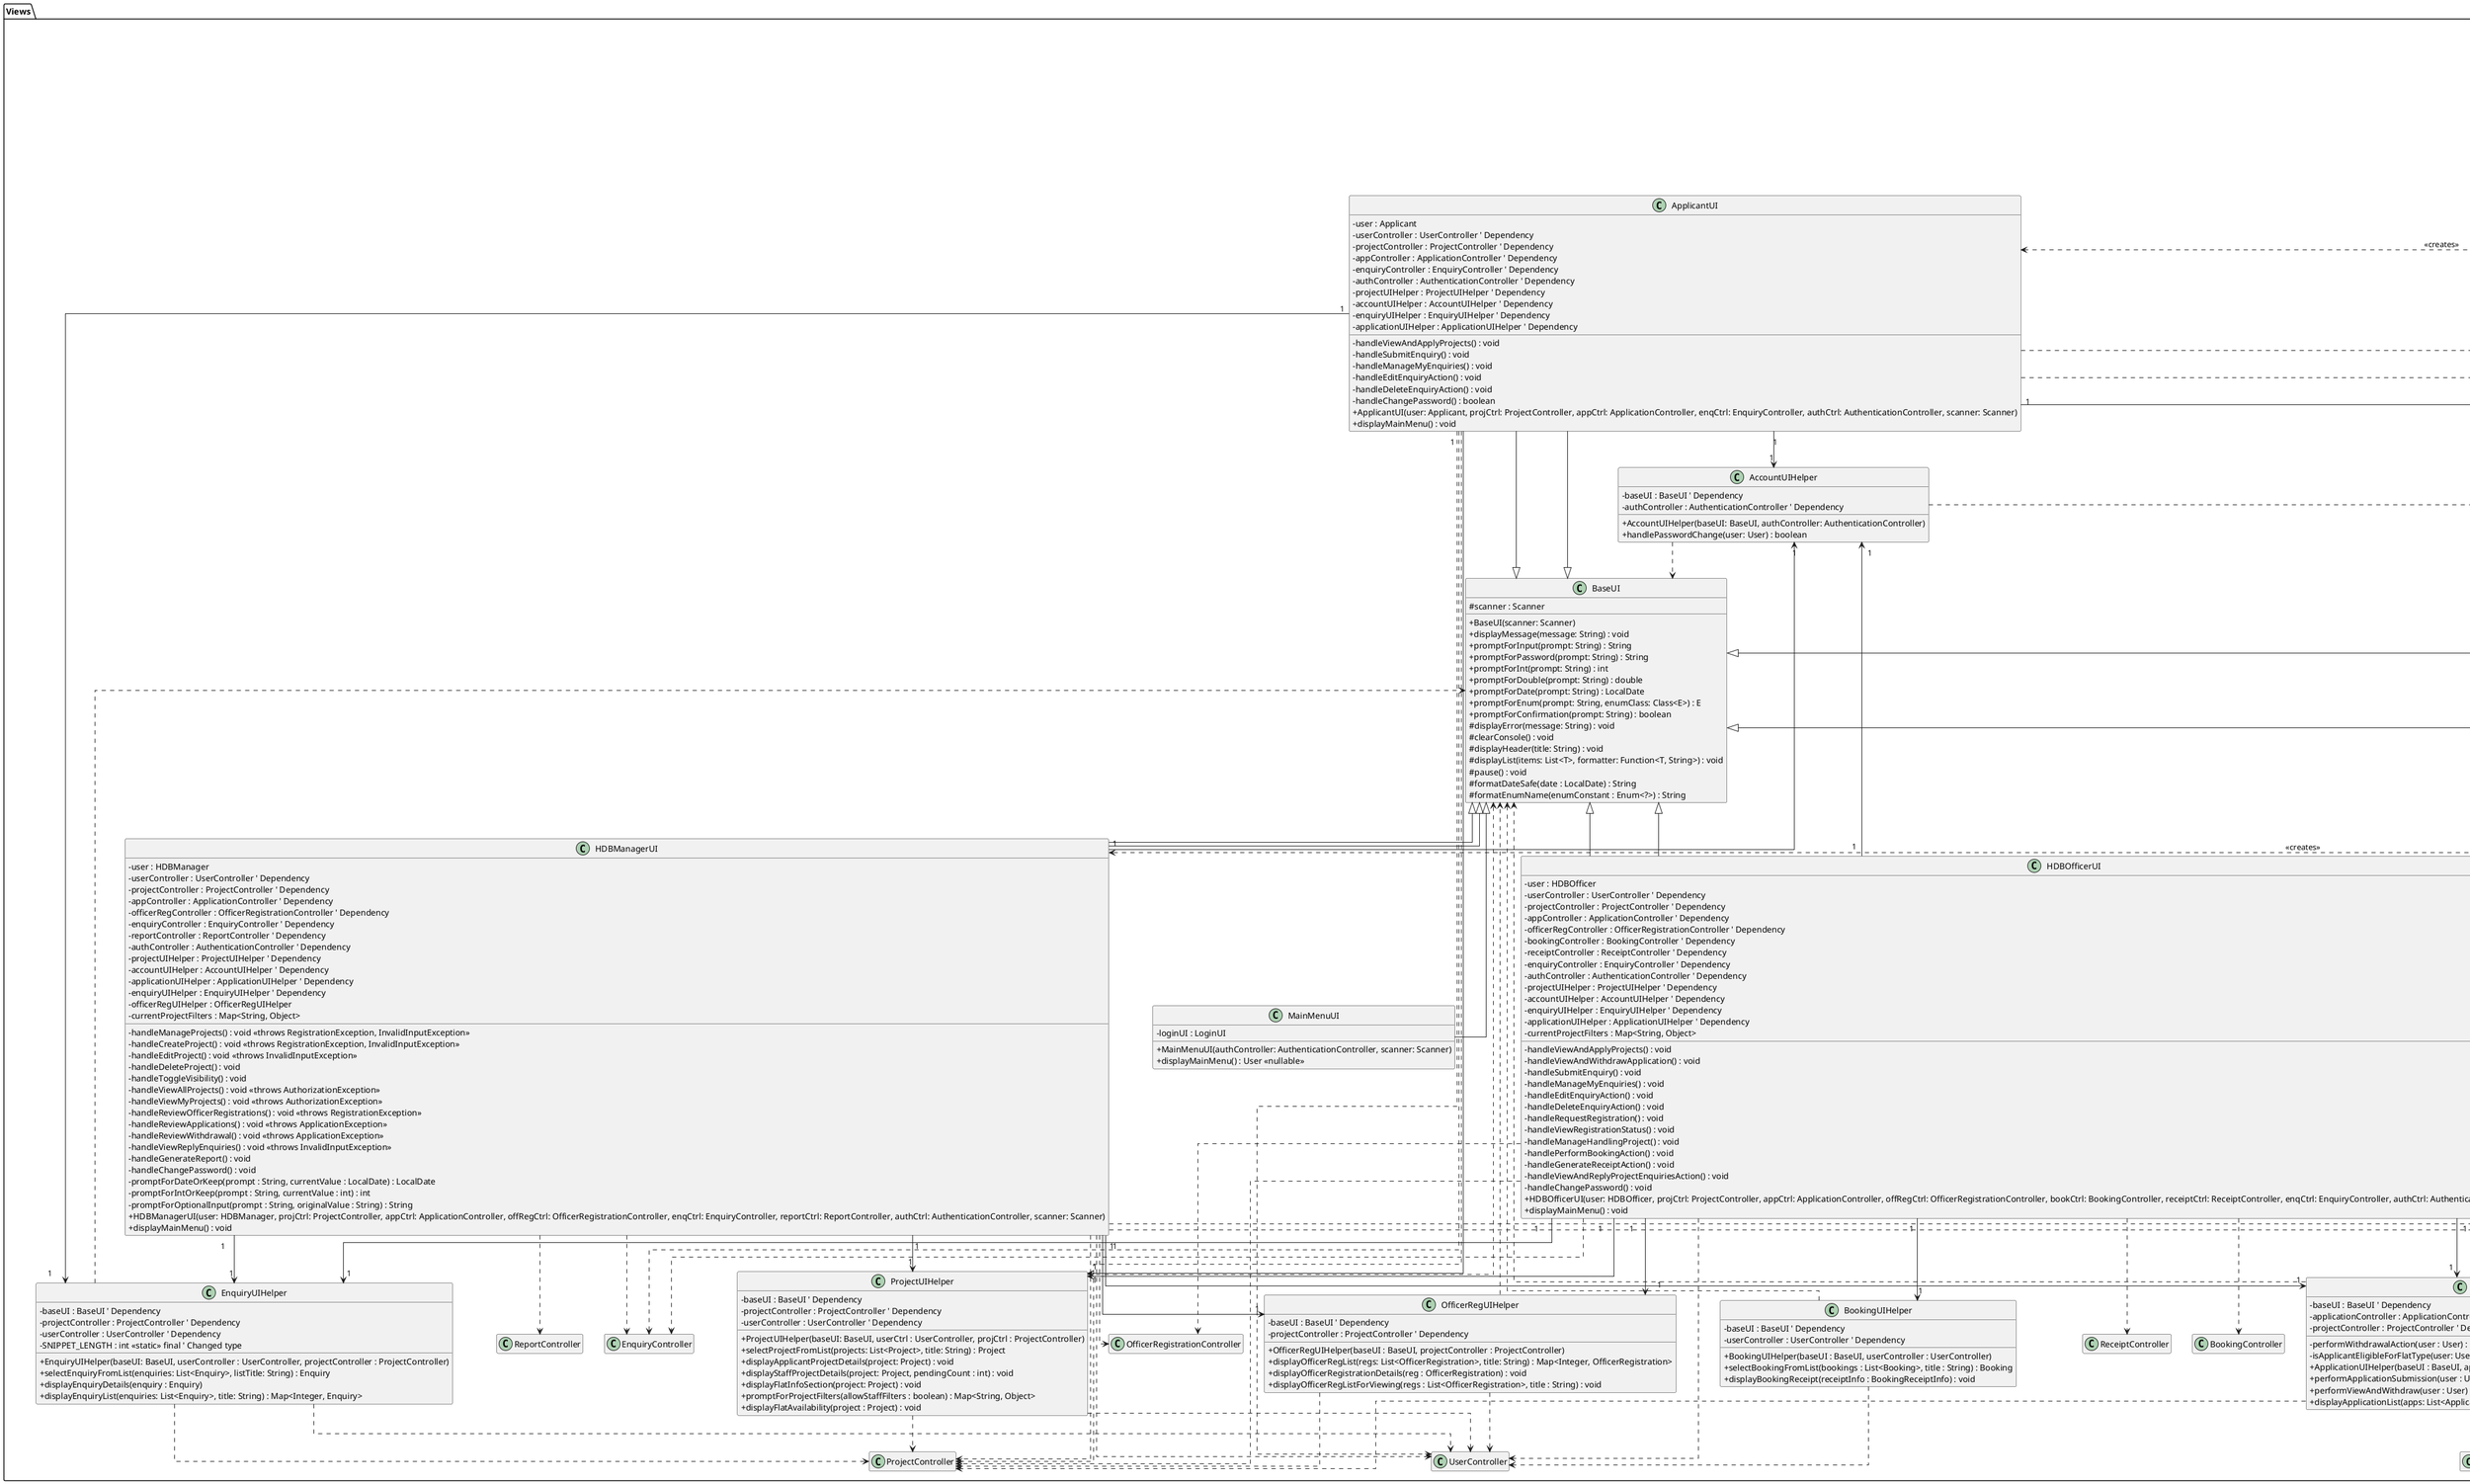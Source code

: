 @startuml views

' --- Settings ---
skinparam classAttributeIconSize 0
hide empty members
skinparam packageStyle rect
skinparam linetype ortho

' --- Views Layer ---
package Views <<Folder>> {
    class MainApp {
        - controllerContainer : ControllerContainer
        - scanner : Scanner
        - mainMenuUI : MainMenuUI
        - currentUser : User <<nullable>>
        + MainApp(controllers: ControllerContainer, scanner: Scanner)
        + {static} main(args : String[]) : void
        + {static} initialiseComponents : ControllerContainer
        + run() : void
        - routeToRoleUI(user: User) : void
    }


    abstract class BaseUI {
        # scanner : Scanner
        + BaseUI(scanner: Scanner)
        + displayMessage(message: String) : void
        + promptForInput(prompt: String) : String
        + promptForPassword(prompt: String) : String
        + promptForInt(prompt: String) : int
        + promptForDouble(prompt: String) : double
        + promptForDate(prompt: String) : LocalDate
        + promptForEnum(prompt: String, enumClass: Class<E>) : E
        + promptForConfirmation(prompt: String) : boolean
        # displayError(message: String) : void
        # clearConsole() : void
        # displayHeader(title: String) : void
        # displayList(items: List<T>, formatter: Function<T, String>) : void
        # pause() : void
        # formatDateSafe(date : LocalDate) : String
        # formatEnumName(enumConstant : Enum<?>) : String
    }

    class LoginUI extends BaseUI {
        - authController : AuthenticationController
        + LoginUI(authController: AuthenticationController, scanner: Scanner)
        + displayLogin() : User <<nullable>>
        + displayRegister() : void
    }

    class MainMenuUI extends BaseUI {
        - loginUI : LoginUI
        + MainMenuUI(authController: AuthenticationController, scanner: Scanner)
        + displayMainMenu() : User <<nullable>>
    }

    class ApplicantUI extends BaseUI {
        - user : Applicant
        - userController : UserController ' Dependency
        - projectController : ProjectController ' Dependency
        - appController : ApplicationController ' Dependency
        - enquiryController : EnquiryController ' Dependency
        - authController : AuthenticationController ' Dependency
        - projectUIHelper : ProjectUIHelper ' Dependency
        - accountUIHelper : AccountUIHelper ' Dependency
        - enquiryUIHelper : EnquiryUIHelper ' Dependency
        - applicationUIHelper : ApplicationUIHelper ' Dependency
        - handleViewAndApplyProjects() : void
        - handleSubmitEnquiry() : void
        - handleManageMyEnquiries() : void
        - handleEditEnquiryAction() : void
        - handleDeleteEnquiryAction() : void
        - handleChangePassword() : boolean
        + ApplicantUI(user: Applicant, projCtrl: ProjectController, appCtrl: ApplicationController, enqCtrl: EnquiryController, authCtrl: AuthenticationController, scanner: Scanner)
        + displayMainMenu() : void
    }

    class HDBOfficerUI extends BaseUI {
        - user : HDBOfficer
        - userController : UserController ' Dependency
        - projectController : ProjectController ' Dependency
        - appController : ApplicationController ' Dependency
        - officerRegController : OfficerRegistrationController ' Dependency
        - bookingController : BookingController ' Dependency
        - receiptController : ReceiptController ' Dependency
        - enquiryController : EnquiryController ' Dependency
        - authController : AuthenticationController ' Dependency
        - projectUIHelper : ProjectUIHelper ' Dependency
        - accountUIHelper : AccountUIHelper ' Dependency
        - enquiryUIHelper : EnquiryUIHelper ' Dependency
        - applicationUIHelper : ApplicationUIHelper ' Dependency
        - currentProjectFilters : Map<String, Object>
        - handleViewAndApplyProjects() : void
        - handleViewAndWithdrawApplication() : void
        - handleSubmitEnquiry() : void
        - handleManageMyEnquiries() : void
        - handleEditEnquiryAction() : void
        - handleDeleteEnquiryAction() : void
        - handleRequestRegistration() : void
        - handleViewRegistrationStatus() : void
        - handleManageHandlingProject() : void
        - handlePerformBookingAction() : void
        - handleGenerateReceiptAction() : void
        - handleViewAndReplyProjectEnquiriesAction() : void
        - handleChangePassword() : void
        + HDBOfficerUI(user: HDBOfficer, projCtrl: ProjectController, appCtrl: ApplicationController, offRegCtrl: OfficerRegistrationController, bookCtrl: BookingController, receiptCtrl: ReceiptController, enqCtrl: EnquiryController, authCtrl: AuthenticationController, scanner: Scanner)
        + displayMainMenu() : void
     }

    class HDBManagerUI extends BaseUI {
        - user : HDBManager
        - userController : UserController ' Dependency
        - projectController : ProjectController ' Dependency
        - appController : ApplicationController ' Dependency
        - officerRegController : OfficerRegistrationController ' Dependency
        - enquiryController : EnquiryController ' Dependency
        - reportController : ReportController ' Dependency
        - authController : AuthenticationController ' Dependency
        - projectUIHelper : ProjectUIHelper ' Dependency
        - accountUIHelper : AccountUIHelper ' Dependency
        - applicationUIHelper : ApplicationUIHelper ' Dependency
        - enquiryUIHelper : EnquiryUIHelper ' Dependency
        - officerRegUIHelper : OfficerRegUIHelper
        - currentProjectFilters : Map<String, Object>
        - handleManageProjects() : void <<throws RegistrationException, InvalidInputException>>
        - handleCreateProject() : void <<throws RegistrationException, InvalidInputException>>
        - handleEditProject() : void <<throws InvalidInputException>>
        - handleDeleteProject() : void
        - handleToggleVisibility() : void
        - handleViewAllProjects() : void <<throws AuthorizationException>>
        - handleViewMyProjects() : void <<throws AuthorizationException>>
        - handleReviewOfficerRegistrations() : void <<throws RegistrationException>>
        - handleReviewApplications() : void <<throws ApplicationException>>
        - handleReviewWithdrawal() : void <<throws ApplicationException>>
        - handleViewReplyEnquiries() : void <<throws InvalidInputException>>
        - handleGenerateReport() : void
        - handleChangePassword() : void
        - promptForDateOrKeep(prompt : String, currentValue : LocalDate) : LocalDate
        - promptForIntOrKeep(prompt : String, currentValue : int) : int
        - promptForOptionalInput(prompt : String, originalValue : String) : String
        + HDBManagerUI(user: HDBManager, projCtrl: ProjectController, appCtrl: ApplicationController, offRegCtrl: OfficerRegistrationController, enqCtrl: EnquiryController, reportCtrl: ReportController, authCtrl: AuthenticationController, scanner: Scanner)
        + displayMainMenu() : void
     }

    class AccountUIHelper {
        - baseUI : BaseUI ' Dependency
        - authController : AuthenticationController ' Dependency
        + AccountUIHelper(baseUI: BaseUI, authController: AuthenticationController)
        + handlePasswordChange(user: User) : boolean 
    }

    class ProjectUIHelper {
        - baseUI : BaseUI ' Dependency
        - projectController : ProjectController ' Dependency
        - userController : UserController ' Dependency
        + ProjectUIHelper(baseUI: BaseUI, userCtrl : UserController, projCtrl : ProjectController)
        + selectProjectFromList(projects: List<Project>, title: String) : Project
        + displayApplicantProjectDetails(project: Project) : void
        + displayStaffProjectDetails(project: Project, pendingCount : int) : void
        + displayFlatInfoSection(project: Project) : void
        + promptForProjectFilters(allowStaffFilters : boolean) : Map<String, Object>
        + displayFlatAvailability(project : Project) : void
    }

    class ApplicationUIHelper {
        - baseUI : BaseUI ' Dependency
        - applicationController : ApplicationController ' Dependency
        - projectController : ProjectController ' Dependency
        - performWithdrawalAction(user : User) : void
        - isApplicantEligibleForFlatType(user: User, flatType: FlatType) : boolean 
        + ApplicationUIHelper(baseUI : BaseUI, appCtrl : ApplicationController, projCtrl : ProjectController)
        + performApplicationSubmission(user : User, projectId : String) : void
        + performViewAndWithdraw(user : User) : void
        + displayApplicationList(apps: List<Application>, title: String) : Map<Integer, Application>
    }

    class OfficerRegUIHelper {
        - baseUI : BaseUI ' Dependency
        - projectController : ProjectController ' Dependency
        + OfficerRegUIHelper(baseUI : BaseUI, projectController : ProjectController)
        + displayOfficerRegList(regs: List<OfficerRegistration>, title: String) : Map<Integer, OfficerRegistration>
        + displayOfficerRegistrationDetails(reg : OfficerRegistration) : void
        + displayOfficerRegListForViewing(regs : List<OfficerRegistration>, title : String) : void
    }

    class EnquiryUIHelper {
        - baseUI : BaseUI ' Dependency
        - projectController : ProjectController ' Dependency
        - userController : UserController ' Dependency
        - SNIPPET_LENGTH : int <<static>> final ' Changed type
        + EnquiryUIHelper(baseUI: BaseUI, userController : UserController, projectController : ProjectController)
        + selectEnquiryFromList(enquiries: List<Enquiry>, listTitle: String) : Enquiry
        + displayEnquiryDetails(enquiry : Enquiry)
        + displayEnquiryList(enquiries: List<Enquiry>, title: String) : Map<Integer, Enquiry>
    }

    class BookingUIHelper {
        - baseUI : BaseUI ' Dependency
        - userController : UserController ' Dependency
        + BookingUIHelper(baseUI : BaseUI, userController : UserController)
        + selectBookingFromList(bookings : List<Booking>, title : String) : Booking
        + displayBookingReceipt(receiptInfo : BookingReceiptInfo) : void
    }

    class MainApp
    class LoginUI
    class ApplicantUI
    class HDBOfficerUI
    class HDBManagerUI

    class AccountUIHelper
    class ProjectUIHelper
    class ApplicationUIHelper
    class OfficerRegUIHelper
    class EnquiryUIHelper
    class BookingUIHelper

    class BaseUI

    ' --- Relationships ---

    ' Inheritance (Generalization)
    BaseUI <|-- LoginUI
    BaseUI <|-- ApplicantUI
    BaseUI <|-- HDBOfficerUI
    BaseUI <|-- HDBManagerUI

    ' Composition
    MainApp "1" *--> "1" ControllerContainer

    ' MainApp Dependencies (Creation/Usage)
    MainApp ..> LoginUI : <<creates>>
    MainApp ..> ApplicantUI : <<creates>>
    MainApp ..> HDBOfficerUI : <<creates>>
    MainApp ..> HDBManagerUI : <<creates>>

    ' LoginUI Dependencies
    LoginUI ..> AuthenticationController

    ' ApplicantUI Associations and Dependencies
    ApplicantUI "1" --> "1" AccountUIHelper
    ApplicantUI "1" --> "1" ProjectUIHelper
    ApplicantUI "1" --> "1" ApplicationUIHelper
    ApplicantUI "1" --> "1" EnquiryUIHelper
    ApplicantUI ..> UserController
    ApplicantUI ..> ProjectController
    ApplicantUI ..> ApplicationController
    ApplicantUI ..> EnquiryController
    ApplicantUI ..> AuthenticationController

    ' HDBOfficerUI Associations and Dependencies
    HDBOfficerUI "1" --> "1" AccountUIHelper
    HDBOfficerUI "1" --> "1" ProjectUIHelper
    HDBOfficerUI "1" --> "1" ApplicationUIHelper
    HDBOfficerUI "1" --> "1" EnquiryUIHelper
    HDBOfficerUI "1" --> "1" OfficerRegUIHelper
    HDBOfficerUI "1" --> "1" BookingUIHelper
    HDBOfficerUI ..> UserController
    HDBOfficerUI ..> ProjectController
    HDBOfficerUI ..> ApplicationController
    HDBOfficerUI ..> OfficerRegistrationController
    HDBOfficerUI ..> BookingController
    HDBOfficerUI ..> ReceiptController
    HDBOfficerUI ..> EnquiryController
    HDBOfficerUI ..> AuthenticationController

    ' HDBManagerUI Associations and Dependencies
    HDBManagerUI "1" --> "1" AccountUIHelper
    HDBManagerUI "1" --> "1" ProjectUIHelper
    HDBManagerUI "1" --> "1" ApplicationUIHelper
    HDBManagerUI "1" --> "1" EnquiryUIHelper
    HDBManagerUI "1" --> "1" OfficerRegUIHelper
    HDBManagerUI ..> UserController
    HDBManagerUI ..> ProjectController
    HDBManagerUI ..> ApplicationController
    HDBManagerUI ..> OfficerRegistrationController
    HDBManagerUI ..> EnquiryController
    HDBManagerUI ..> ReportController
    HDBManagerUI ..> AuthenticationController

    ' UI Helper Dependencies
    AccountUIHelper ..> BaseUI
    AccountUIHelper ..> AuthenticationController
    ProjectUIHelper ..> BaseUI
    ProjectUIHelper ..> ProjectController
    ProjectUIHelper ..> UserController
    ApplicationUIHelper ..> BaseUI
    ApplicationUIHelper ..> ApplicationController
    ApplicationUIHelper ..> ProjectController
    ApplicationUIHelper ..> IEligibilityService
    OfficerRegUIHelper ..> BaseUI
    OfficerRegUIHelper ..> ProjectController
    OfficerRegUIHelper ..> UserController
    EnquiryUIHelper ..> BaseUI
    EnquiryUIHelper ..> ProjectController
    EnquiryUIHelper ..> UserController
    BookingUIHelper ..> BaseUI
    BookingUIHelper ..> UserController
}
@enduml